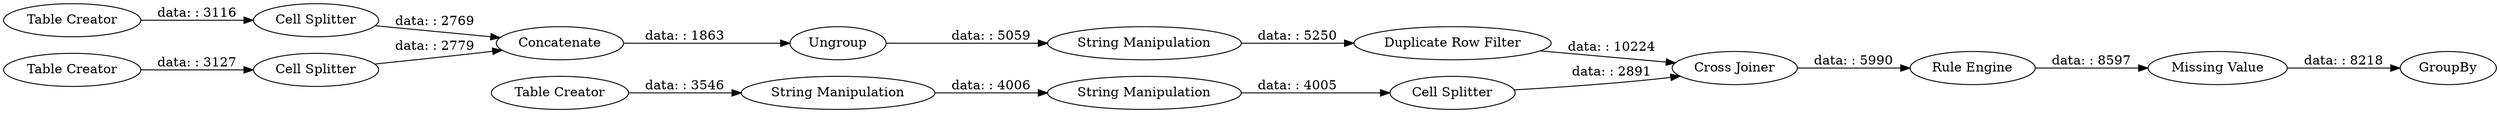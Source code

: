 digraph {
	"-703707873961236571_2" [label="Table Creator"]
	"-703707873961236571_29" [label="String Manipulation"]
	"-703707873961236571_39" [label=GroupBy]
	"-703707873961236571_42" [label="String Manipulation"]
	"-703707873961236571_44" [label="Missing Value"]
	"-703707873961236571_43" [label="Duplicate Row Filter"]
	"-703707873961236571_30" [label="Cell Splitter"]
	"-703707873961236571_28" [label="Cell Splitter"]
	"-703707873961236571_3" [label="Table Creator"]
	"-703707873961236571_38" [label=Ungroup]
	"-703707873961236571_40" [label="String Manipulation"]
	"-703707873961236571_22" [label="Cross Joiner"]
	"-703707873961236571_24" [label="Rule Engine"]
	"-703707873961236571_31" [label="Cell Splitter"]
	"-703707873961236571_27" [label=Concatenate]
	"-703707873961236571_1" [label="Table Creator"]
	"-703707873961236571_40" -> "-703707873961236571_28" [label="data: : 4005"]
	"-703707873961236571_29" -> "-703707873961236571_43" [label="data: : 5250"]
	"-703707873961236571_22" -> "-703707873961236571_24" [label="data: : 5990"]
	"-703707873961236571_43" -> "-703707873961236571_22" [label="data: : 10224"]
	"-703707873961236571_28" -> "-703707873961236571_22" [label="data: : 2891"]
	"-703707873961236571_31" -> "-703707873961236571_27" [label="data: : 2769"]
	"-703707873961236571_27" -> "-703707873961236571_38" [label="data: : 1863"]
	"-703707873961236571_42" -> "-703707873961236571_40" [label="data: : 4006"]
	"-703707873961236571_44" -> "-703707873961236571_39" [label="data: : 8218"]
	"-703707873961236571_24" -> "-703707873961236571_44" [label="data: : 8597"]
	"-703707873961236571_1" -> "-703707873961236571_30" [label="data: : 3127"]
	"-703707873961236571_2" -> "-703707873961236571_31" [label="data: : 3116"]
	"-703707873961236571_30" -> "-703707873961236571_27" [label="data: : 2779"]
	"-703707873961236571_3" -> "-703707873961236571_42" [label="data: : 3546"]
	"-703707873961236571_38" -> "-703707873961236571_29" [label="data: : 5059"]
	rankdir=LR
}
